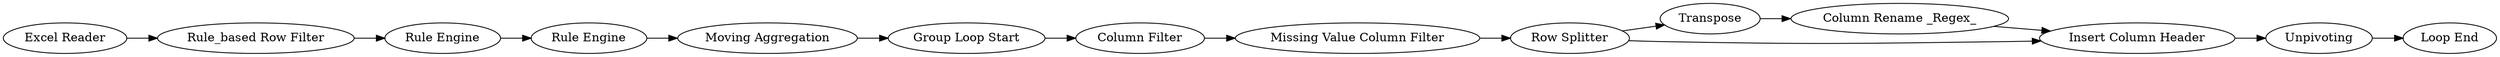 digraph {
	41 -> 42
	45 -> 52
	51 -> 41
	53 -> 44
	44 -> 46
	42 -> 43
	50 -> 49
	48 -> 53
	52 -> 46
	39 -> 51
	10 -> 39
	44 -> 45
	46 -> 50
	43 -> 48
	48 [label="Column Filter"]
	43 [label="Group Loop Start"]
	50 [label=Unpivoting]
	44 [label="Row Splitter"]
	42 [label="Moving Aggregation"]
	49 [label="Loop End"]
	41 [label="Rule Engine"]
	53 [label="Missing Value Column Filter"]
	51 [label="Rule Engine"]
	46 [label="Insert Column Header"]
	52 [label="Column Rename _Regex_"]
	10 [label="Excel Reader"]
	39 [label="Rule_based Row Filter"]
	45 [label=Transpose]
	rankdir=LR
}
